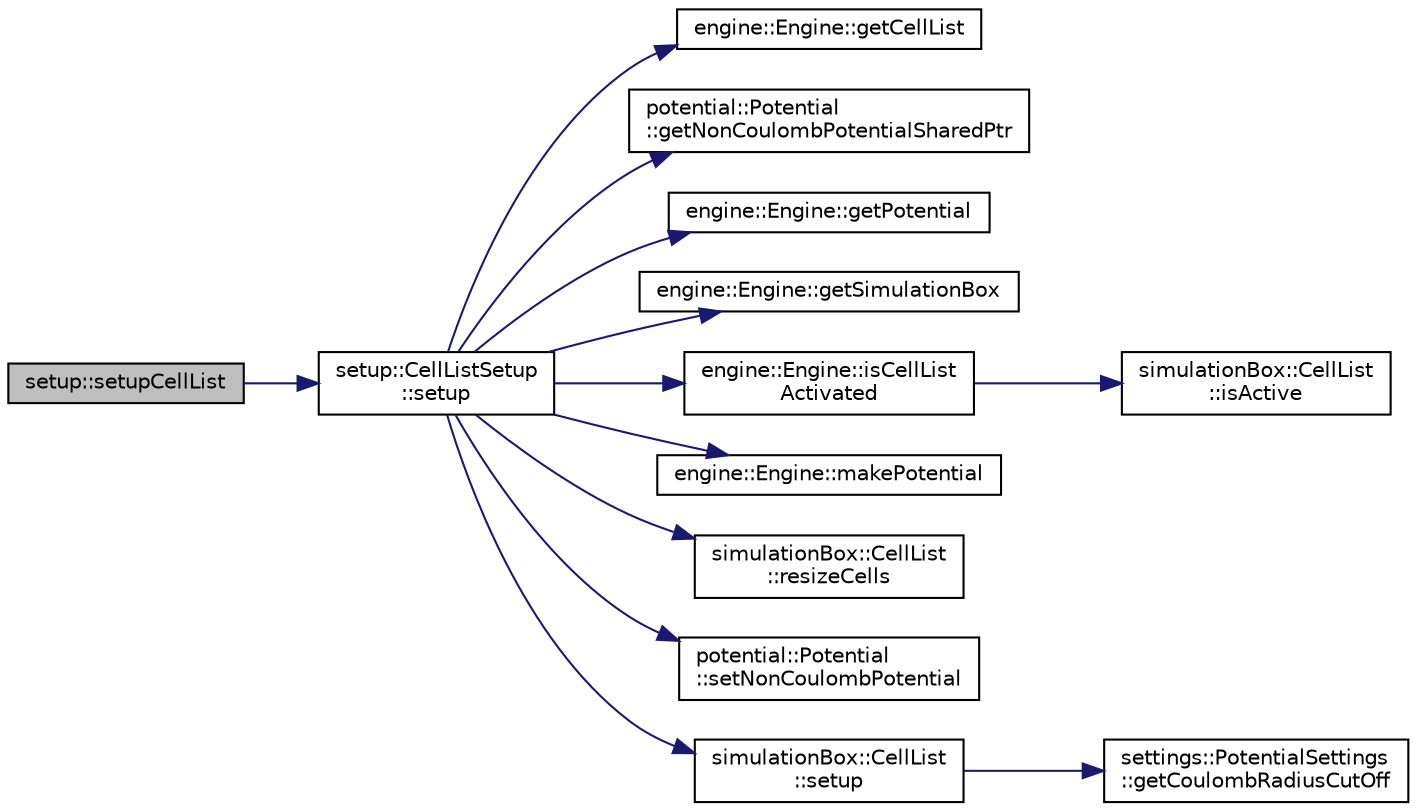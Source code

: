 digraph "setup::setupCellList"
{
 // LATEX_PDF_SIZE
  edge [fontname="Helvetica",fontsize="10",labelfontname="Helvetica",labelfontsize="10"];
  node [fontname="Helvetica",fontsize="10",shape=record];
  rankdir="LR";
  Node1 [label="setup::setupCellList",height=0.2,width=0.4,color="black", fillcolor="grey75", style="filled", fontcolor="black",tooltip="wrapper to build SetupCellList object and call setup"];
  Node1 -> Node2 [color="midnightblue",fontsize="10",style="solid",fontname="Helvetica"];
  Node2 [label="setup::CellListSetup\l::setup",height=0.2,width=0.4,color="black", fillcolor="white", style="filled",URL="$classsetup_1_1CellListSetup.html#a81225ba9cd7f1c179ab028cfb510bab7",tooltip="setup cell list"];
  Node2 -> Node3 [color="midnightblue",fontsize="10",style="solid",fontname="Helvetica"];
  Node3 [label="engine::Engine::getCellList",height=0.2,width=0.4,color="black", fillcolor="white", style="filled",URL="$classengine_1_1Engine.html#ac64ed415f8c93d75250f7050a4ca799f",tooltip=" "];
  Node2 -> Node4 [color="midnightblue",fontsize="10",style="solid",fontname="Helvetica"];
  Node4 [label="potential::Potential\l::getNonCoulombPotentialSharedPtr",height=0.2,width=0.4,color="black", fillcolor="white", style="filled",URL="$classpotential_1_1Potential.html#a293013d841e276a9cdad64dd8bcd3845",tooltip=" "];
  Node2 -> Node5 [color="midnightblue",fontsize="10",style="solid",fontname="Helvetica"];
  Node5 [label="engine::Engine::getPotential",height=0.2,width=0.4,color="black", fillcolor="white", style="filled",URL="$classengine_1_1Engine.html#a9fcb82f7f798da8ec1f3c2b6ec2356a6",tooltip=" "];
  Node2 -> Node6 [color="midnightblue",fontsize="10",style="solid",fontname="Helvetica"];
  Node6 [label="engine::Engine::getSimulationBox",height=0.2,width=0.4,color="black", fillcolor="white", style="filled",URL="$classengine_1_1Engine.html#ace473cd47266e64aee716132e724bfbc",tooltip=" "];
  Node2 -> Node7 [color="midnightblue",fontsize="10",style="solid",fontname="Helvetica"];
  Node7 [label="engine::Engine::isCellList\lActivated",height=0.2,width=0.4,color="black", fillcolor="white", style="filled",URL="$classengine_1_1Engine.html#accc74239a132882cf27810c80071ed6e",tooltip=" "];
  Node7 -> Node8 [color="midnightblue",fontsize="10",style="solid",fontname="Helvetica"];
  Node8 [label="simulationBox::CellList\l::isActive",height=0.2,width=0.4,color="black", fillcolor="white", style="filled",URL="$classsimulationBox_1_1CellList.html#ad1d5999fc775097f4484bd01616eab75",tooltip=" "];
  Node2 -> Node9 [color="midnightblue",fontsize="10",style="solid",fontname="Helvetica"];
  Node9 [label="engine::Engine::makePotential",height=0.2,width=0.4,color="black", fillcolor="white", style="filled",URL="$classengine_1_1Engine.html#a62614349357ea4d274e378af0e658249",tooltip=" "];
  Node2 -> Node10 [color="midnightblue",fontsize="10",style="solid",fontname="Helvetica"];
  Node10 [label="simulationBox::CellList\l::resizeCells",height=0.2,width=0.4,color="black", fillcolor="white", style="filled",URL="$classsimulationBox_1_1CellList.html#ad75559a38de5f2ecce721a89416c109b",tooltip=" "];
  Node2 -> Node11 [color="midnightblue",fontsize="10",style="solid",fontname="Helvetica"];
  Node11 [label="potential::Potential\l::setNonCoulombPotential",height=0.2,width=0.4,color="black", fillcolor="white", style="filled",URL="$classpotential_1_1Potential.html#ac82a5f2e5c0f286bafcae0e21975d4d9",tooltip=" "];
  Node2 -> Node12 [color="midnightblue",fontsize="10",style="solid",fontname="Helvetica"];
  Node12 [label="simulationBox::CellList\l::setup",height=0.2,width=0.4,color="black", fillcolor="white", style="filled",URL="$classsimulationBox_1_1CellList.html#ab5c0aaca8f0e485395301ce74854be16",tooltip="setup cell list"];
  Node12 -> Node13 [color="midnightblue",fontsize="10",style="solid",fontname="Helvetica"];
  Node13 [label="settings::PotentialSettings\l::getCoulombRadiusCutOff",height=0.2,width=0.4,color="black", fillcolor="white", style="filled",URL="$classsettings_1_1PotentialSettings.html#a3e94ca180413e8eff4ecfa5a2fa10774",tooltip=" "];
}
